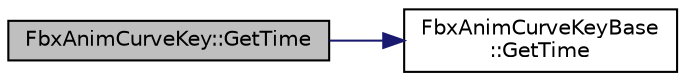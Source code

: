 digraph "FbxAnimCurveKey::GetTime"
{
  edge [fontname="Helvetica",fontsize="10",labelfontname="Helvetica",labelfontsize="10"];
  node [fontname="Helvetica",fontsize="10",shape=record];
  rankdir="LR";
  Node35 [label="FbxAnimCurveKey::GetTime",height=0.2,width=0.4,color="black", fillcolor="grey75", style="filled", fontcolor="black"];
  Node35 -> Node36 [color="midnightblue",fontsize="10",style="solid",fontname="Helvetica"];
  Node36 [label="FbxAnimCurveKeyBase\l::GetTime",height=0.2,width=0.4,color="black", fillcolor="white", style="filled",URL="$class_fbx_anim_curve_key_base.html#a3eebfd7bd2101f759269373a6c9343a2"];
}

